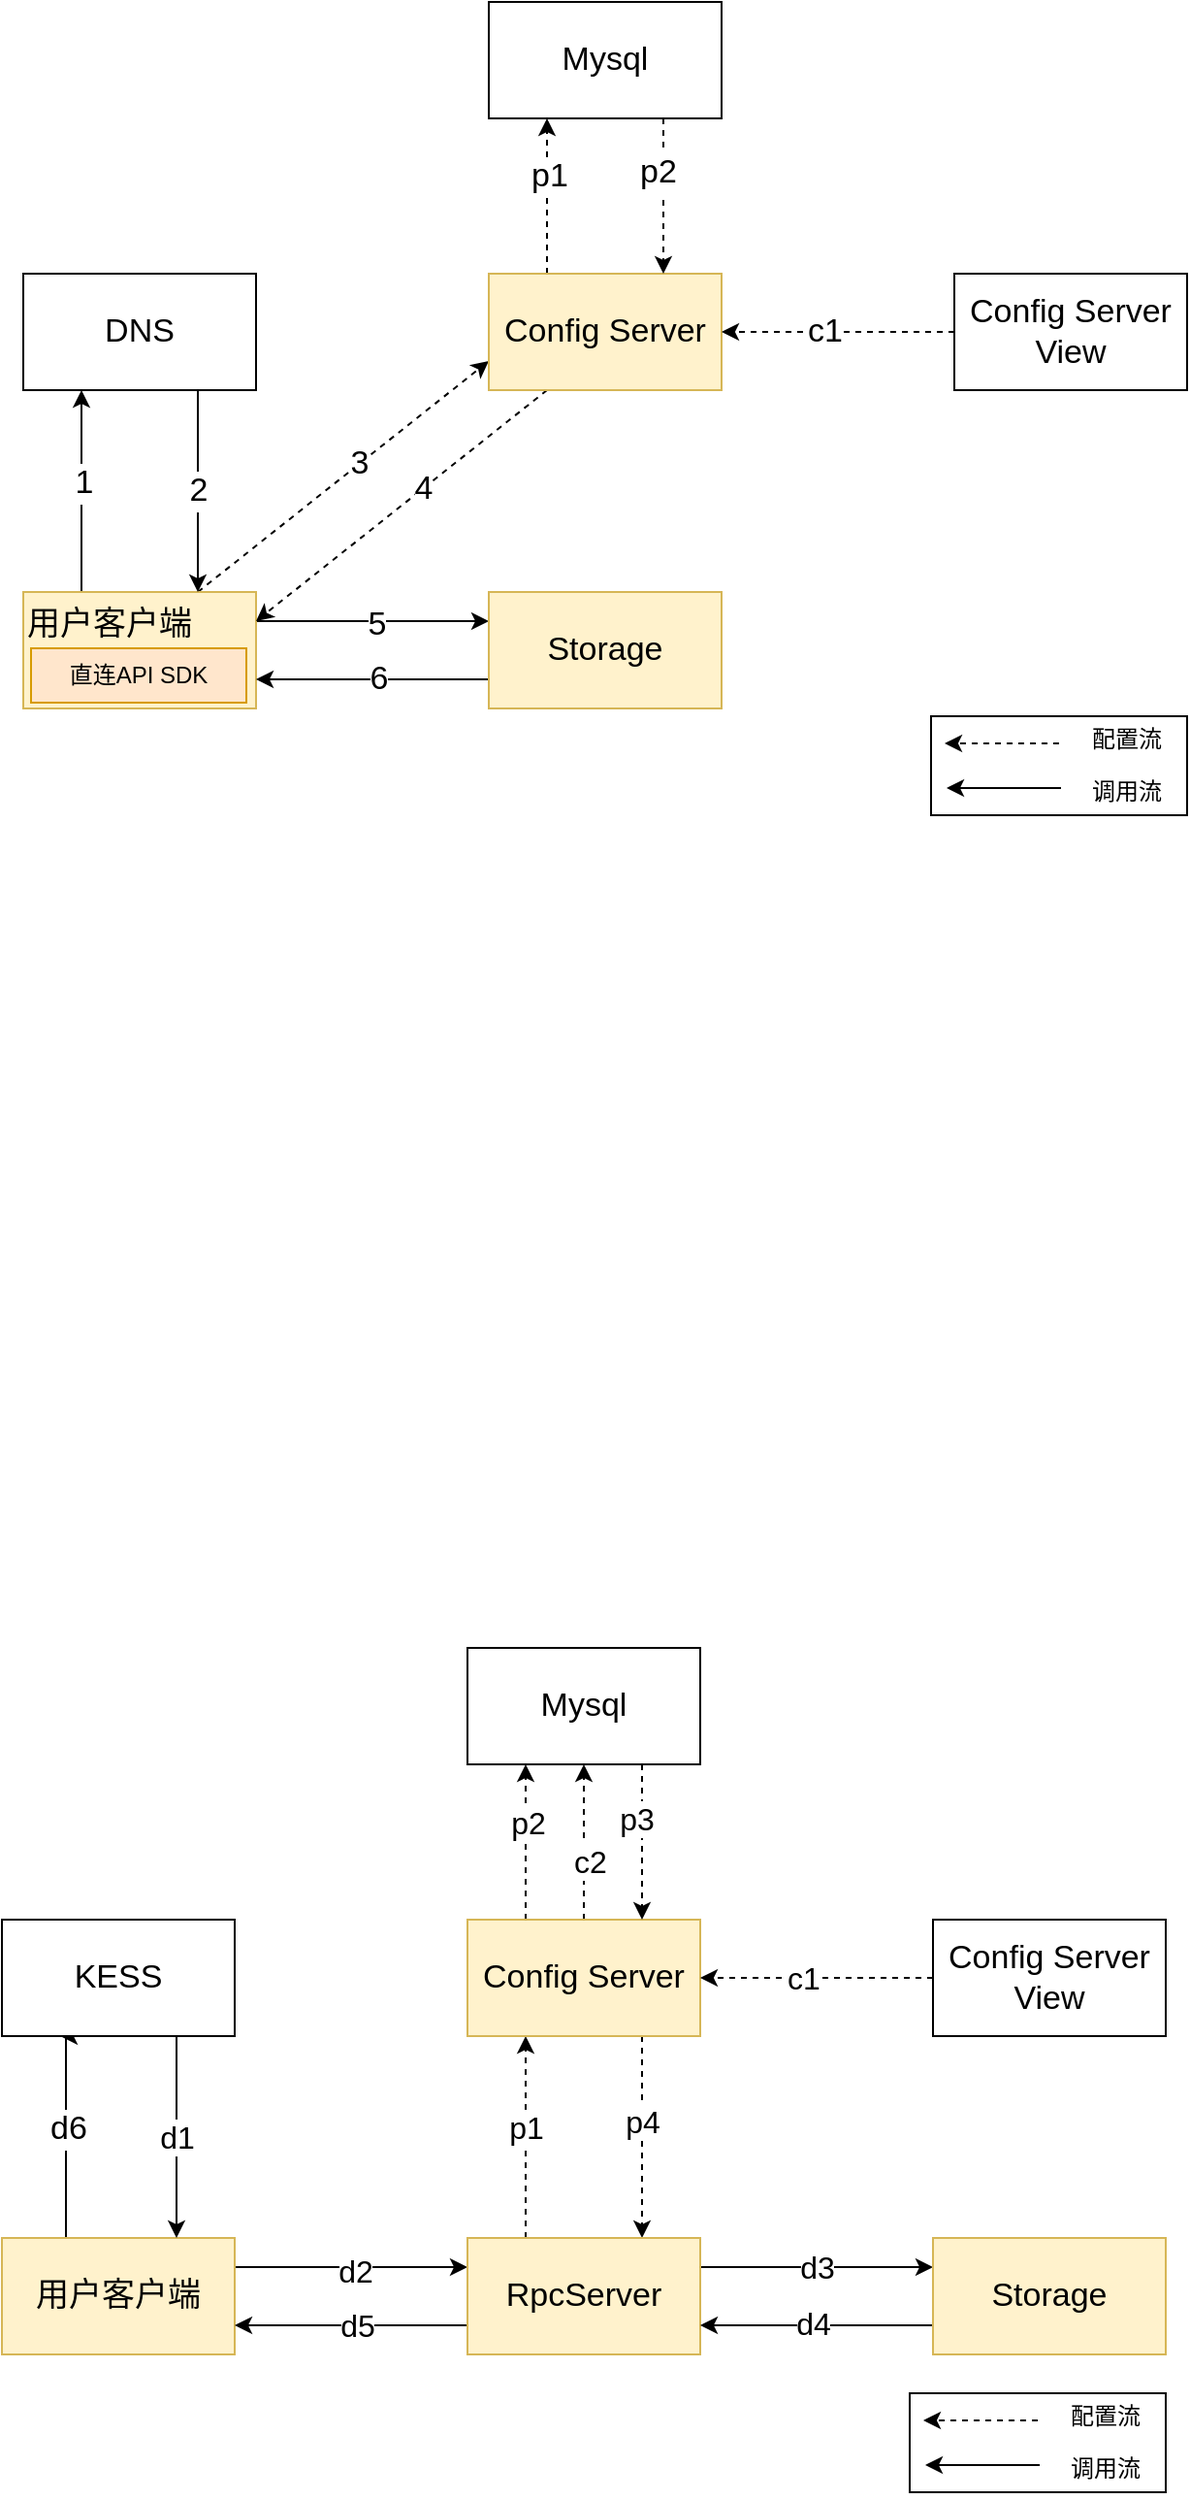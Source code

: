 <mxfile version="17.4.5" type="github">
  <diagram id="6a731a19-8d31-9384-78a2-239565b7b9f0" name="Page-1">
    <mxGraphModel dx="1278" dy="747" grid="0" gridSize="10" guides="1" tooltips="1" connect="1" arrows="1" fold="1" page="1" pageScale="1" pageWidth="1169" pageHeight="827" background="none" math="0" shadow="0">
      <root>
        <mxCell id="0" />
        <mxCell id="1" parent="0" />
        <mxCell id="ny1TaBV2R8IBMffitDcm-5" value="" style="rounded=0;whiteSpace=wrap;html=1;" vertex="1" parent="1">
          <mxGeometry x="657" y="1252" width="132" height="51" as="geometry" />
        </mxCell>
        <mxCell id="wBIS5orwxucfIh2n_rTm-1786" style="edgeStyle=orthogonalEdgeStyle;rounded=0;orthogonalLoop=1;jettySize=auto;html=1;exitX=0.25;exitY=0;exitDx=0;exitDy=0;entryX=0.25;entryY=1;entryDx=0;entryDy=0;fontSize=17;" parent="1" source="wBIS5orwxucfIh2n_rTm-1779" target="wBIS5orwxucfIh2n_rTm-1780" edge="1">
          <mxGeometry relative="1" as="geometry" />
        </mxCell>
        <mxCell id="wBIS5orwxucfIh2n_rTm-1798" value="1" style="edgeLabel;html=1;align=center;verticalAlign=middle;resizable=0;points=[];fontSize=17;" parent="wBIS5orwxucfIh2n_rTm-1786" vertex="1" connectable="0">
          <mxGeometry x="0.077" y="-1" relative="1" as="geometry">
            <mxPoint as="offset" />
          </mxGeometry>
        </mxCell>
        <mxCell id="wBIS5orwxucfIh2n_rTm-1788" style="edgeStyle=orthogonalEdgeStyle;rounded=0;orthogonalLoop=1;jettySize=auto;html=1;exitX=1;exitY=0.25;exitDx=0;exitDy=0;entryX=0;entryY=0.25;entryDx=0;entryDy=0;fontSize=17;" parent="1" source="wBIS5orwxucfIh2n_rTm-1779" target="wBIS5orwxucfIh2n_rTm-1782" edge="1">
          <mxGeometry relative="1" as="geometry" />
        </mxCell>
        <mxCell id="wBIS5orwxucfIh2n_rTm-1804" value="5" style="edgeLabel;html=1;align=center;verticalAlign=middle;resizable=0;points=[];fontSize=17;" parent="wBIS5orwxucfIh2n_rTm-1788" vertex="1" connectable="0">
          <mxGeometry x="0.033" y="-2" relative="1" as="geometry">
            <mxPoint as="offset" />
          </mxGeometry>
        </mxCell>
        <mxCell id="wBIS5orwxucfIh2n_rTm-1790" style="rounded=0;orthogonalLoop=1;jettySize=auto;html=1;exitX=0.75;exitY=0;exitDx=0;exitDy=0;entryX=0;entryY=0.75;entryDx=0;entryDy=0;fontSize=17;dashed=1;" parent="1" source="wBIS5orwxucfIh2n_rTm-1779" target="wBIS5orwxucfIh2n_rTm-1781" edge="1">
          <mxGeometry relative="1" as="geometry" />
        </mxCell>
        <mxCell id="wBIS5orwxucfIh2n_rTm-1799" value="3" style="edgeLabel;html=1;align=center;verticalAlign=middle;resizable=0;points=[];fontSize=17;" parent="wBIS5orwxucfIh2n_rTm-1790" vertex="1" connectable="0">
          <mxGeometry x="0.108" relative="1" as="geometry">
            <mxPoint as="offset" />
          </mxGeometry>
        </mxCell>
        <mxCell id="wBIS5orwxucfIh2n_rTm-1779" value="用户客户端" style="rounded=0;whiteSpace=wrap;html=1;fontSize=17;fillColor=#fff2cc;strokeColor=#d6b656;verticalAlign=top;align=left;" parent="1" vertex="1">
          <mxGeometry x="200" y="324" width="120" height="60" as="geometry" />
        </mxCell>
        <mxCell id="wBIS5orwxucfIh2n_rTm-1793" value="2" style="edgeStyle=none;rounded=0;orthogonalLoop=1;jettySize=auto;html=1;exitX=0.75;exitY=1;exitDx=0;exitDy=0;entryX=0.75;entryY=0;entryDx=0;entryDy=0;fontSize=17;" parent="1" source="wBIS5orwxucfIh2n_rTm-1780" target="wBIS5orwxucfIh2n_rTm-1779" edge="1">
          <mxGeometry relative="1" as="geometry" />
        </mxCell>
        <mxCell id="wBIS5orwxucfIh2n_rTm-1780" value="DNS" style="rounded=0;whiteSpace=wrap;html=1;fontSize=17;" parent="1" vertex="1">
          <mxGeometry x="200" y="160" width="120" height="60" as="geometry" />
        </mxCell>
        <mxCell id="wBIS5orwxucfIh2n_rTm-1791" style="edgeStyle=none;rounded=0;orthogonalLoop=1;jettySize=auto;html=1;exitX=0.25;exitY=1;exitDx=0;exitDy=0;entryX=1;entryY=0.25;entryDx=0;entryDy=0;fontSize=17;dashed=1;" parent="1" source="wBIS5orwxucfIh2n_rTm-1781" target="wBIS5orwxucfIh2n_rTm-1779" edge="1">
          <mxGeometry relative="1" as="geometry" />
        </mxCell>
        <mxCell id="wBIS5orwxucfIh2n_rTm-1803" value="4" style="edgeLabel;html=1;align=center;verticalAlign=middle;resizable=0;points=[];fontSize=17;" parent="wBIS5orwxucfIh2n_rTm-1791" vertex="1" connectable="0">
          <mxGeometry x="-0.137" relative="1" as="geometry">
            <mxPoint y="-1" as="offset" />
          </mxGeometry>
        </mxCell>
        <mxCell id="wBIS5orwxucfIh2n_rTm-1794" style="edgeStyle=none;rounded=0;orthogonalLoop=1;jettySize=auto;html=1;exitX=0.25;exitY=0;exitDx=0;exitDy=0;entryX=0.25;entryY=1;entryDx=0;entryDy=0;fontSize=17;dashed=1;" parent="1" source="wBIS5orwxucfIh2n_rTm-1781" target="wBIS5orwxucfIh2n_rTm-1784" edge="1">
          <mxGeometry relative="1" as="geometry" />
        </mxCell>
        <mxCell id="wBIS5orwxucfIh2n_rTm-1801" value="p1" style="edgeLabel;html=1;align=center;verticalAlign=middle;resizable=0;points=[];fontSize=17;" parent="wBIS5orwxucfIh2n_rTm-1794" vertex="1" connectable="0">
          <mxGeometry x="0.25" y="-1" relative="1" as="geometry">
            <mxPoint as="offset" />
          </mxGeometry>
        </mxCell>
        <mxCell id="wBIS5orwxucfIh2n_rTm-1781" value="Config Server" style="rounded=0;whiteSpace=wrap;html=1;fontSize=17;fillColor=#fff2cc;strokeColor=#d6b656;" parent="1" vertex="1">
          <mxGeometry x="440" y="160" width="120" height="60" as="geometry" />
        </mxCell>
        <mxCell id="wBIS5orwxucfIh2n_rTm-1789" style="edgeStyle=orthogonalEdgeStyle;rounded=0;orthogonalLoop=1;jettySize=auto;html=1;exitX=0;exitY=0.75;exitDx=0;exitDy=0;entryX=1;entryY=0.75;entryDx=0;entryDy=0;fontSize=17;" parent="1" source="wBIS5orwxucfIh2n_rTm-1782" target="wBIS5orwxucfIh2n_rTm-1779" edge="1">
          <mxGeometry relative="1" as="geometry" />
        </mxCell>
        <mxCell id="wBIS5orwxucfIh2n_rTm-1805" value="6" style="edgeLabel;html=1;align=center;verticalAlign=middle;resizable=0;points=[];fontSize=17;" parent="wBIS5orwxucfIh2n_rTm-1789" vertex="1" connectable="0">
          <mxGeometry x="-0.05" relative="1" as="geometry">
            <mxPoint as="offset" />
          </mxGeometry>
        </mxCell>
        <mxCell id="wBIS5orwxucfIh2n_rTm-1782" value="Storage" style="rounded=0;whiteSpace=wrap;html=1;fontSize=17;fillColor=#fff2cc;strokeColor=#d6b656;" parent="1" vertex="1">
          <mxGeometry x="440" y="324" width="120" height="60" as="geometry" />
        </mxCell>
        <mxCell id="wBIS5orwxucfIh2n_rTm-1797" style="edgeStyle=none;rounded=0;orthogonalLoop=1;jettySize=auto;html=1;exitX=0;exitY=0.5;exitDx=0;exitDy=0;entryX=1;entryY=0.5;entryDx=0;entryDy=0;fontSize=17;dashed=1;" parent="1" source="wBIS5orwxucfIh2n_rTm-1783" target="wBIS5orwxucfIh2n_rTm-1781" edge="1">
          <mxGeometry relative="1" as="geometry" />
        </mxCell>
        <mxCell id="wBIS5orwxucfIh2n_rTm-1807" value="c1" style="edgeLabel;html=1;align=center;verticalAlign=middle;resizable=0;points=[];fontSize=17;" parent="wBIS5orwxucfIh2n_rTm-1797" vertex="1" connectable="0">
          <mxGeometry x="0.117" relative="1" as="geometry">
            <mxPoint as="offset" />
          </mxGeometry>
        </mxCell>
        <mxCell id="wBIS5orwxucfIh2n_rTm-1783" value="Config Server View" style="rounded=0;whiteSpace=wrap;html=1;fontSize=17;" parent="1" vertex="1">
          <mxGeometry x="680" y="160" width="120" height="60" as="geometry" />
        </mxCell>
        <mxCell id="wBIS5orwxucfIh2n_rTm-1795" style="edgeStyle=none;rounded=0;orthogonalLoop=1;jettySize=auto;html=1;exitX=0.75;exitY=1;exitDx=0;exitDy=0;entryX=0.75;entryY=0;entryDx=0;entryDy=0;fontSize=17;dashed=1;" parent="1" source="wBIS5orwxucfIh2n_rTm-1784" target="wBIS5orwxucfIh2n_rTm-1781" edge="1">
          <mxGeometry relative="1" as="geometry" />
        </mxCell>
        <mxCell id="wBIS5orwxucfIh2n_rTm-1802" value="p2" style="edgeLabel;html=1;align=center;verticalAlign=middle;resizable=0;points=[];fontSize=17;" parent="wBIS5orwxucfIh2n_rTm-1795" vertex="1" connectable="0">
          <mxGeometry x="-0.3" y="-3" relative="1" as="geometry">
            <mxPoint as="offset" />
          </mxGeometry>
        </mxCell>
        <mxCell id="wBIS5orwxucfIh2n_rTm-1784" value="Mysql" style="rounded=0;whiteSpace=wrap;html=1;fontSize=17;" parent="1" vertex="1">
          <mxGeometry x="440" y="20" width="120" height="60" as="geometry" />
        </mxCell>
        <mxCell id="wBIS5orwxucfIh2n_rTm-1808" style="edgeStyle=orthogonalEdgeStyle;rounded=0;orthogonalLoop=1;jettySize=auto;html=1;exitX=0.25;exitY=0;exitDx=0;exitDy=0;entryX=0.25;entryY=1;entryDx=0;entryDy=0;fontSize=17;" parent="1" source="wBIS5orwxucfIh2n_rTm-1814" target="wBIS5orwxucfIh2n_rTm-1816" edge="1">
          <mxGeometry relative="1" as="geometry">
            <Array as="points">
              <mxPoint x="222" y="1172" />
              <mxPoint x="222" y="1068" />
            </Array>
          </mxGeometry>
        </mxCell>
        <mxCell id="wBIS5orwxucfIh2n_rTm-1809" value="d6" style="edgeLabel;html=1;align=center;verticalAlign=middle;resizable=0;points=[];fontSize=17;" parent="wBIS5orwxucfIh2n_rTm-1808" vertex="1" connectable="0">
          <mxGeometry x="0.077" y="-1" relative="1" as="geometry">
            <mxPoint as="offset" />
          </mxGeometry>
        </mxCell>
        <mxCell id="wBIS5orwxucfIh2n_rTm-1810" style="edgeStyle=orthogonalEdgeStyle;rounded=0;orthogonalLoop=1;jettySize=auto;html=1;exitX=1;exitY=0.25;exitDx=0;exitDy=0;entryX=0;entryY=0.25;entryDx=0;entryDy=0;fontSize=17;" parent="1" source="wBIS5orwxucfIh2n_rTm-1814" target="wBIS5orwxucfIh2n_rTm-1824" edge="1">
          <mxGeometry relative="1" as="geometry" />
        </mxCell>
        <mxCell id="wBIS5orwxucfIh2n_rTm-1811" value="d2" style="edgeLabel;html=1;align=center;verticalAlign=middle;resizable=0;points=[];fontSize=16;" parent="wBIS5orwxucfIh2n_rTm-1810" vertex="1" connectable="0">
          <mxGeometry x="0.033" y="-2" relative="1" as="geometry">
            <mxPoint as="offset" />
          </mxGeometry>
        </mxCell>
        <mxCell id="wBIS5orwxucfIh2n_rTm-1812" style="rounded=0;orthogonalLoop=1;jettySize=auto;html=1;exitX=0.25;exitY=0;exitDx=0;exitDy=0;entryX=0.25;entryY=1;entryDx=0;entryDy=0;fontSize=17;dashed=1;" parent="1" source="wBIS5orwxucfIh2n_rTm-1824" target="wBIS5orwxucfIh2n_rTm-1821" edge="1">
          <mxGeometry relative="1" as="geometry" />
        </mxCell>
        <mxCell id="wBIS5orwxucfIh2n_rTm-1813" value="p1" style="edgeLabel;html=1;align=center;verticalAlign=middle;resizable=0;points=[];fontSize=16;" parent="wBIS5orwxucfIh2n_rTm-1812" vertex="1" connectable="0">
          <mxGeometry x="0.108" relative="1" as="geometry">
            <mxPoint as="offset" />
          </mxGeometry>
        </mxCell>
        <mxCell id="wBIS5orwxucfIh2n_rTm-1814" value="用户客户端" style="rounded=0;whiteSpace=wrap;html=1;fontSize=17;fillColor=#fff2cc;strokeColor=#d6b656;" parent="1" vertex="1">
          <mxGeometry x="189" y="1172" width="120" height="60" as="geometry" />
        </mxCell>
        <mxCell id="wBIS5orwxucfIh2n_rTm-1815" value="d1" style="edgeStyle=none;rounded=0;orthogonalLoop=1;jettySize=auto;html=1;exitX=0.75;exitY=1;exitDx=0;exitDy=0;entryX=0.75;entryY=0;entryDx=0;entryDy=0;fontSize=16;" parent="1" source="wBIS5orwxucfIh2n_rTm-1816" target="wBIS5orwxucfIh2n_rTm-1814" edge="1">
          <mxGeometry relative="1" as="geometry" />
        </mxCell>
        <mxCell id="wBIS5orwxucfIh2n_rTm-1816" value="KESS" style="rounded=0;whiteSpace=wrap;html=1;fontSize=17;" parent="1" vertex="1">
          <mxGeometry x="189" y="1008" width="120" height="60" as="geometry" />
        </mxCell>
        <mxCell id="wBIS5orwxucfIh2n_rTm-1817" style="edgeStyle=none;rounded=0;orthogonalLoop=1;jettySize=auto;html=1;exitX=0.75;exitY=1;exitDx=0;exitDy=0;entryX=0.75;entryY=0;entryDx=0;entryDy=0;fontSize=17;dashed=1;" parent="1" source="wBIS5orwxucfIh2n_rTm-1821" target="wBIS5orwxucfIh2n_rTm-1824" edge="1">
          <mxGeometry relative="1" as="geometry" />
        </mxCell>
        <mxCell id="wBIS5orwxucfIh2n_rTm-1818" value="p4" style="edgeLabel;html=1;align=center;verticalAlign=middle;resizable=0;points=[];fontSize=16;" parent="wBIS5orwxucfIh2n_rTm-1817" vertex="1" connectable="0">
          <mxGeometry x="-0.137" relative="1" as="geometry">
            <mxPoint y="-1" as="offset" />
          </mxGeometry>
        </mxCell>
        <mxCell id="wBIS5orwxucfIh2n_rTm-1819" style="edgeStyle=none;rounded=0;orthogonalLoop=1;jettySize=auto;html=1;exitX=0.25;exitY=0;exitDx=0;exitDy=0;entryX=0.25;entryY=1;entryDx=0;entryDy=0;fontSize=17;fillColor=#0050ef;strokeColor=#000000;dashed=1;" parent="1" source="wBIS5orwxucfIh2n_rTm-1821" target="wBIS5orwxucfIh2n_rTm-1830" edge="1">
          <mxGeometry relative="1" as="geometry" />
        </mxCell>
        <mxCell id="wBIS5orwxucfIh2n_rTm-1820" value="p2" style="edgeLabel;html=1;align=center;verticalAlign=middle;resizable=0;points=[];fontSize=16;" parent="wBIS5orwxucfIh2n_rTm-1819" vertex="1" connectable="0">
          <mxGeometry x="0.25" y="-1" relative="1" as="geometry">
            <mxPoint as="offset" />
          </mxGeometry>
        </mxCell>
        <mxCell id="ny1TaBV2R8IBMffitDcm-13" style="edgeStyle=orthogonalEdgeStyle;rounded=0;orthogonalLoop=1;jettySize=auto;html=1;entryX=0.5;entryY=1;entryDx=0;entryDy=0;dashed=1;fontSize=16;strokeColor=#000000;" edge="1" parent="1" source="wBIS5orwxucfIh2n_rTm-1821" target="wBIS5orwxucfIh2n_rTm-1830">
          <mxGeometry relative="1" as="geometry" />
        </mxCell>
        <mxCell id="ny1TaBV2R8IBMffitDcm-14" value="c2" style="edgeLabel;html=1;align=center;verticalAlign=middle;resizable=0;points=[];fontSize=16;" vertex="1" connectable="0" parent="ny1TaBV2R8IBMffitDcm-13">
          <mxGeometry x="-0.212" y="-3" relative="1" as="geometry">
            <mxPoint y="1" as="offset" />
          </mxGeometry>
        </mxCell>
        <mxCell id="wBIS5orwxucfIh2n_rTm-1821" value="Config Server" style="rounded=0;whiteSpace=wrap;html=1;fontSize=17;fillColor=#fff2cc;strokeColor=#d6b656;" parent="1" vertex="1">
          <mxGeometry x="429" y="1008" width="120" height="60" as="geometry" />
        </mxCell>
        <mxCell id="wBIS5orwxucfIh2n_rTm-1822" style="edgeStyle=orthogonalEdgeStyle;rounded=0;orthogonalLoop=1;jettySize=auto;html=1;exitX=0;exitY=0.75;exitDx=0;exitDy=0;entryX=1;entryY=0.75;entryDx=0;entryDy=0;fontSize=17;" parent="1" source="wBIS5orwxucfIh2n_rTm-1824" target="wBIS5orwxucfIh2n_rTm-1814" edge="1">
          <mxGeometry relative="1" as="geometry" />
        </mxCell>
        <mxCell id="wBIS5orwxucfIh2n_rTm-1823" value="d5" style="edgeLabel;html=1;align=center;verticalAlign=middle;resizable=0;points=[];fontSize=16;" parent="wBIS5orwxucfIh2n_rTm-1822" vertex="1" connectable="0">
          <mxGeometry x="-0.05" relative="1" as="geometry">
            <mxPoint as="offset" />
          </mxGeometry>
        </mxCell>
        <mxCell id="wBIS5orwxucfIh2n_rTm-1832" value="d3" style="edgeStyle=none;rounded=0;orthogonalLoop=1;jettySize=auto;html=1;exitX=1;exitY=0.25;exitDx=0;exitDy=0;entryX=0;entryY=0.25;entryDx=0;entryDy=0;fontSize=16;" parent="1" source="wBIS5orwxucfIh2n_rTm-1824" target="wBIS5orwxucfIh2n_rTm-1831" edge="1">
          <mxGeometry relative="1" as="geometry" />
        </mxCell>
        <mxCell id="wBIS5orwxucfIh2n_rTm-1824" value="RpcServer" style="rounded=0;whiteSpace=wrap;html=1;fontSize=17;fillColor=#fff2cc;strokeColor=#d6b656;" parent="1" vertex="1">
          <mxGeometry x="429" y="1172" width="120" height="60" as="geometry" />
        </mxCell>
        <mxCell id="wBIS5orwxucfIh2n_rTm-1825" style="edgeStyle=none;rounded=0;orthogonalLoop=1;jettySize=auto;html=1;exitX=0;exitY=0.5;exitDx=0;exitDy=0;entryX=1;entryY=0.5;entryDx=0;entryDy=0;fontSize=17;dashed=1;" parent="1" source="wBIS5orwxucfIh2n_rTm-1827" target="wBIS5orwxucfIh2n_rTm-1821" edge="1">
          <mxGeometry relative="1" as="geometry" />
        </mxCell>
        <mxCell id="wBIS5orwxucfIh2n_rTm-1826" value="c1" style="edgeLabel;html=1;align=center;verticalAlign=middle;resizable=0;points=[];fontSize=16;" parent="wBIS5orwxucfIh2n_rTm-1825" vertex="1" connectable="0">
          <mxGeometry x="0.117" relative="1" as="geometry">
            <mxPoint as="offset" />
          </mxGeometry>
        </mxCell>
        <mxCell id="wBIS5orwxucfIh2n_rTm-1827" value="Config Server View" style="rounded=0;whiteSpace=wrap;html=1;fontSize=17;" parent="1" vertex="1">
          <mxGeometry x="669" y="1008" width="120" height="60" as="geometry" />
        </mxCell>
        <mxCell id="wBIS5orwxucfIh2n_rTm-1828" style="edgeStyle=none;rounded=0;orthogonalLoop=1;jettySize=auto;html=1;exitX=0.75;exitY=1;exitDx=0;exitDy=0;entryX=0.75;entryY=0;entryDx=0;entryDy=0;fontSize=17;dashed=1;" parent="1" source="wBIS5orwxucfIh2n_rTm-1830" target="wBIS5orwxucfIh2n_rTm-1821" edge="1">
          <mxGeometry relative="1" as="geometry" />
        </mxCell>
        <mxCell id="wBIS5orwxucfIh2n_rTm-1829" value="p3" style="edgeLabel;html=1;align=center;verticalAlign=middle;resizable=0;points=[];fontSize=16;" parent="wBIS5orwxucfIh2n_rTm-1828" vertex="1" connectable="0">
          <mxGeometry x="-0.3" y="-3" relative="1" as="geometry">
            <mxPoint as="offset" />
          </mxGeometry>
        </mxCell>
        <mxCell id="wBIS5orwxucfIh2n_rTm-1830" value="Mysql" style="rounded=0;whiteSpace=wrap;html=1;fontSize=17;" parent="1" vertex="1">
          <mxGeometry x="429" y="868" width="120" height="60" as="geometry" />
        </mxCell>
        <mxCell id="wBIS5orwxucfIh2n_rTm-1833" style="edgeStyle=none;rounded=0;orthogonalLoop=1;jettySize=auto;html=1;exitX=0;exitY=0.75;exitDx=0;exitDy=0;entryX=1;entryY=0.75;entryDx=0;entryDy=0;fontSize=17;" parent="1" source="wBIS5orwxucfIh2n_rTm-1831" target="wBIS5orwxucfIh2n_rTm-1824" edge="1">
          <mxGeometry relative="1" as="geometry" />
        </mxCell>
        <mxCell id="ny1TaBV2R8IBMffitDcm-11" value="4" style="edgeLabel;html=1;align=center;verticalAlign=middle;resizable=0;points=[];" vertex="1" connectable="0" parent="wBIS5orwxucfIh2n_rTm-1833">
          <mxGeometry x="-0.017" y="-1" relative="1" as="geometry">
            <mxPoint as="offset" />
          </mxGeometry>
        </mxCell>
        <mxCell id="ny1TaBV2R8IBMffitDcm-12" value="&lt;font style=&quot;font-size: 16px&quot;&gt;d4&lt;/font&gt;" style="edgeLabel;html=1;align=center;verticalAlign=middle;resizable=0;points=[];" vertex="1" connectable="0" parent="wBIS5orwxucfIh2n_rTm-1833">
          <mxGeometry x="0.033" y="-1" relative="1" as="geometry">
            <mxPoint as="offset" />
          </mxGeometry>
        </mxCell>
        <mxCell id="wBIS5orwxucfIh2n_rTm-1831" value="Storage" style="rounded=0;whiteSpace=wrap;html=1;fontSize=17;fillColor=#fff2cc;strokeColor=#d6b656;" parent="1" vertex="1">
          <mxGeometry x="669" y="1172" width="120" height="60" as="geometry" />
        </mxCell>
        <mxCell id="2zhPAoutdUb0682FN-6X-1" value="直连API SDK" style="rounded=0;whiteSpace=wrap;html=1;fillColor=#ffe6cc;strokeColor=#d79b00;" parent="1" vertex="1">
          <mxGeometry x="204" y="353" width="111" height="28" as="geometry" />
        </mxCell>
        <mxCell id="ny1TaBV2R8IBMffitDcm-1" value="" style="endArrow=classic;html=1;rounded=0;dashed=1;strokeColor=#000000;" edge="1" parent="1">
          <mxGeometry width="50" height="50" relative="1" as="geometry">
            <mxPoint x="723" y="1266" as="sourcePoint" />
            <mxPoint x="664" y="1266" as="targetPoint" />
          </mxGeometry>
        </mxCell>
        <mxCell id="ny1TaBV2R8IBMffitDcm-2" value="" style="endArrow=classic;html=1;rounded=0;strokeColor=#000000;" edge="1" parent="1">
          <mxGeometry width="50" height="50" relative="1" as="geometry">
            <mxPoint x="724" y="1289" as="sourcePoint" />
            <mxPoint x="665" y="1289" as="targetPoint" />
          </mxGeometry>
        </mxCell>
        <mxCell id="ny1TaBV2R8IBMffitDcm-3" value="配置流" style="text;html=1;strokeColor=none;fillColor=none;align=center;verticalAlign=middle;whiteSpace=wrap;rounded=0;" vertex="1" parent="1">
          <mxGeometry x="728" y="1249" width="60" height="30" as="geometry" />
        </mxCell>
        <mxCell id="ny1TaBV2R8IBMffitDcm-4" value="调用流" style="text;html=1;strokeColor=none;fillColor=none;align=center;verticalAlign=middle;whiteSpace=wrap;rounded=0;" vertex="1" parent="1">
          <mxGeometry x="728" y="1276" width="60" height="30" as="geometry" />
        </mxCell>
        <mxCell id="ny1TaBV2R8IBMffitDcm-6" value="" style="rounded=0;whiteSpace=wrap;html=1;" vertex="1" parent="1">
          <mxGeometry x="668" y="388" width="132" height="51" as="geometry" />
        </mxCell>
        <mxCell id="ny1TaBV2R8IBMffitDcm-7" value="" style="endArrow=classic;html=1;rounded=0;dashed=1;strokeColor=#000000;" edge="1" parent="1">
          <mxGeometry width="50" height="50" relative="1" as="geometry">
            <mxPoint x="734" y="402" as="sourcePoint" />
            <mxPoint x="675" y="402" as="targetPoint" />
          </mxGeometry>
        </mxCell>
        <mxCell id="ny1TaBV2R8IBMffitDcm-8" value="" style="endArrow=classic;html=1;rounded=0;strokeColor=#000000;" edge="1" parent="1">
          <mxGeometry width="50" height="50" relative="1" as="geometry">
            <mxPoint x="735" y="425" as="sourcePoint" />
            <mxPoint x="676" y="425" as="targetPoint" />
          </mxGeometry>
        </mxCell>
        <mxCell id="ny1TaBV2R8IBMffitDcm-9" value="配置流" style="text;html=1;strokeColor=none;fillColor=none;align=center;verticalAlign=middle;whiteSpace=wrap;rounded=0;" vertex="1" parent="1">
          <mxGeometry x="739" y="385" width="60" height="30" as="geometry" />
        </mxCell>
        <mxCell id="ny1TaBV2R8IBMffitDcm-10" value="调用流" style="text;html=1;strokeColor=none;fillColor=none;align=center;verticalAlign=middle;whiteSpace=wrap;rounded=0;" vertex="1" parent="1">
          <mxGeometry x="739" y="412" width="60" height="30" as="geometry" />
        </mxCell>
      </root>
    </mxGraphModel>
  </diagram>
</mxfile>
